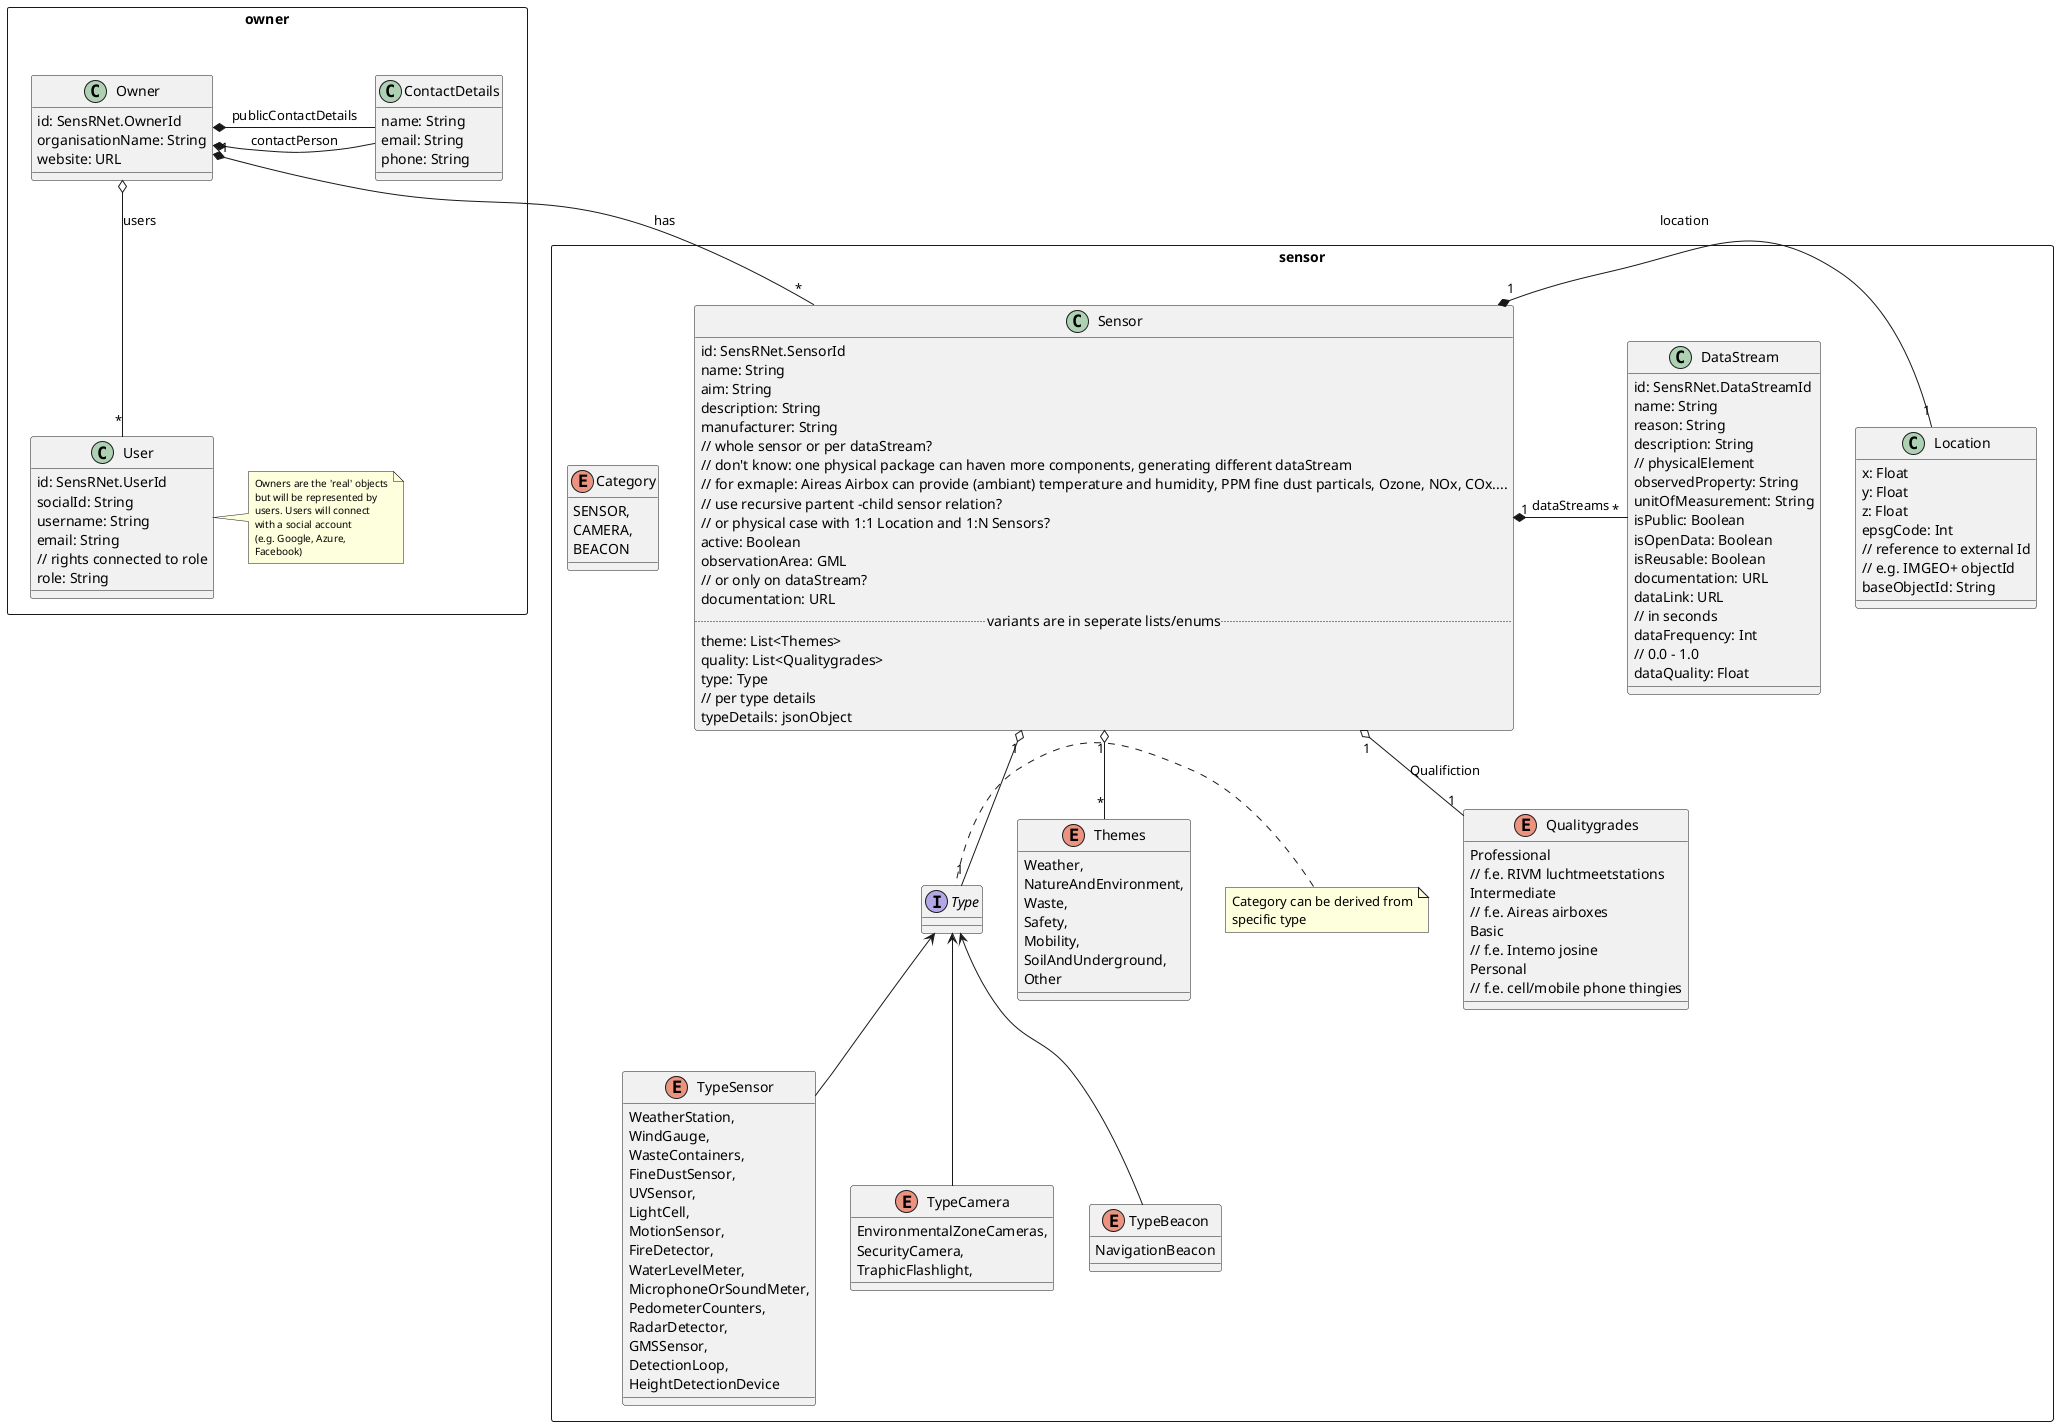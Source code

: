 @startuml "SensRNet-UML-Model"

package owner <<Rectangle>> {
    together {
        class Owner {
            id: SensRNet.OwnerId
            organisationName: String
            website: URL
        }

        class ContactDetails {
            name: String
            email: String
            phone: String
        }

        Owner *- ContactDetails : contactPerson
        Owner *- ContactDetails : publicContactDetails
    }

    class User {
        id: SensRNet.UserId
        socialId: String
        username: String
        email: String
        // rights connected to role
        role: String
    }

    note right
        <size:10>Owners are the 'real' objects</size>
        <size:10>but will be represented by</size>
        <size:10>users. Users will connect</size>
        <size:10>with a social account</size>
        <size:10>(e.g. Google, Azure, </size>
        <size:10>Facebook)</size>
    end note

    Owner o-- "*" User : users
}

package sensor <<Rectangle>> {
    class Sensor {
        id: SensRNet.SensorId
        name: String
        aim: String
        description: String
        manufacturer: String
        // whole sensor or per dataStream?
        // don't know: one physical package can haven more components, generating different dataStream
        // for exmaple: Aireas Airbox can provide (ambiant) temperature and humidity, PPM fine dust particals, Ozone, NOx, COx....
        // use recursive partent -child sensor relation?
        // or physical case with 1:1 Location and 1:N Sensors?
        active: Boolean 
        observationArea: GML
        // or only on dataStream?
        documentation: URL
        .. variants are in seperate lists/enums ..
        theme: List<Themes>
        quality: List<Qualitygrades>
        type: Type
        // per type details
        typeDetails: jsonObject
    }

    interface Type

    note left
        Category can be derived from
        specific type
    end note

    enum Category {
        SENSOR,
        CAMERA,
        BEACON
    }

    enum Themes {
        Weather,
        NatureAndEnvironment,
        Waste,
        Safety,
        Mobility,
        SoilAndUnderground,
        Other
    }

 
    enum Qualitygrades {
        Professional
        // f.e. RIVM luchtmeetstations
        Intermediate
        // f.e. Aireas airboxes
        Basic
        // f.e. Intemo josine
        Personal
        // f.e. cell/mobile phone thingies
    }
    
    enum TypeSensor {
        WeatherStation,
        WindGauge,
        WasteContainers,
        FineDustSensor,
        UVSensor,
        LightCell,
        MotionSensor,
        FireDetector,
        WaterLevelMeter,
        MicrophoneOrSoundMeter,
        PedometerCounters,
        RadarDetector,
        GMSSensor,
        DetectionLoop,
        HeightDetectionDevice
    }

    enum TypeCamera {
        EnvironmentalZoneCameras,
        SecurityCamera,
        TraphicFlashlight,
    }

    enum TypeBeacon {
        NavigationBeacon
    }

    class Location {
        x: Float
        y: Float
        z: Float
        epsgCode: Int
        // reference to external Id
        // e.g. IMGEO+ objectId
        baseObjectId: String
    }

    class DataStream {
        id: SensRNet.DataStreamId
        name: String
        reason: String
        description: String
        // physicalElement
        observedProperty: String
        unitOfMeasurement: String
        isPublic: Boolean
        isOpenData: Boolean
        isReusable: Boolean
        documentation: URL
        dataLink: URL
        // in seconds
        dataFrequency: Int
        // 0.0 - 1.0
        dataQuality: Float
    }

    Sensor "1" *- "1" Location : location
    Sensor "1" *- "*" DataStream : dataStreams
    Sensor "1" o-- "1" Qualitygrades : Qualifiction

    Sensor "1" o-- "*" Themes
    Sensor "1" o-- "1" Type
    Type <-- TypeSensor
    Type <-- TypeBeacon
    Type <-- TypeCamera
}

Owner "1" *-- "*" Sensor : has

@enduml
